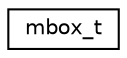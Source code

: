 digraph "Graphical Class Hierarchy"
{
 // LATEX_PDF_SIZE
  edge [fontname="Helvetica",fontsize="10",labelfontname="Helvetica",labelfontsize="10"];
  node [fontname="Helvetica",fontsize="10",shape=record];
  rankdir="LR";
  Node0 [label="mbox_t",height=0.2,width=0.4,color="black", fillcolor="white", style="filled",URL="$structmbox__t.html",tooltip="Mailbox struct definition."];
}
